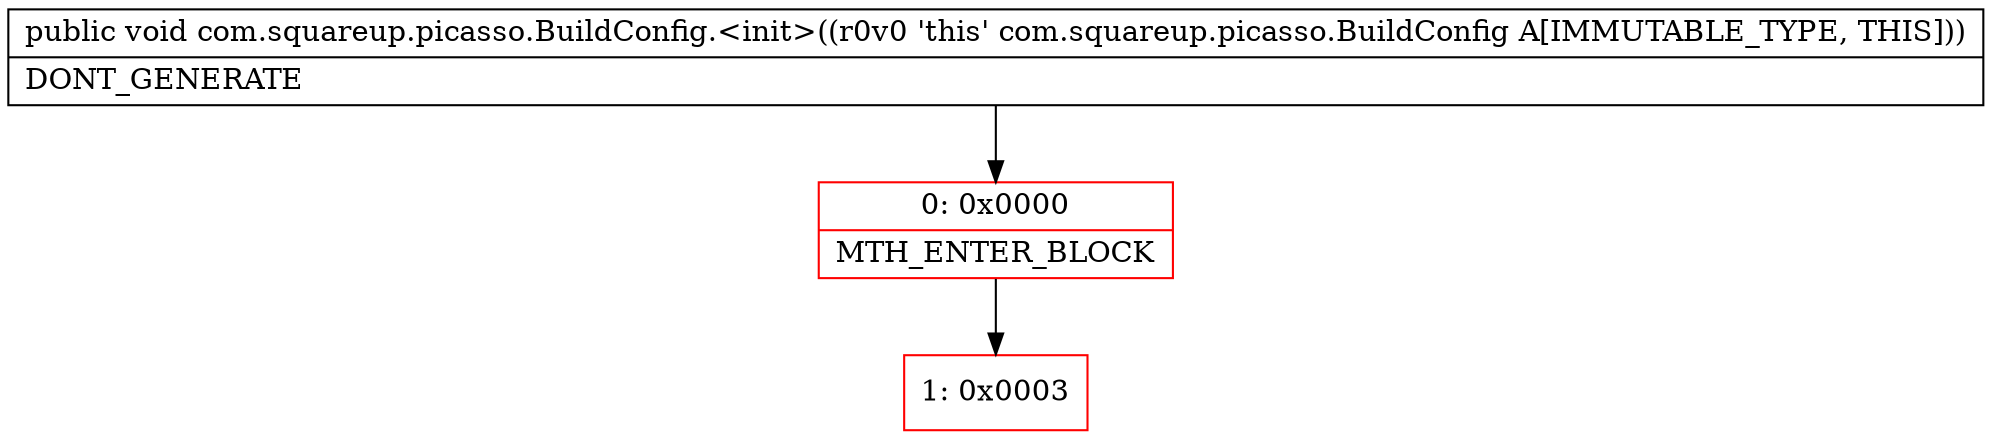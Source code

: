digraph "CFG forcom.squareup.picasso.BuildConfig.\<init\>()V" {
subgraph cluster_Region_1853874263 {
label = "R(0)";
node [shape=record,color=blue];
}
Node_0 [shape=record,color=red,label="{0\:\ 0x0000|MTH_ENTER_BLOCK\l}"];
Node_1 [shape=record,color=red,label="{1\:\ 0x0003}"];
MethodNode[shape=record,label="{public void com.squareup.picasso.BuildConfig.\<init\>((r0v0 'this' com.squareup.picasso.BuildConfig A[IMMUTABLE_TYPE, THIS]))  | DONT_GENERATE\l}"];
MethodNode -> Node_0;
Node_0 -> Node_1;
}

